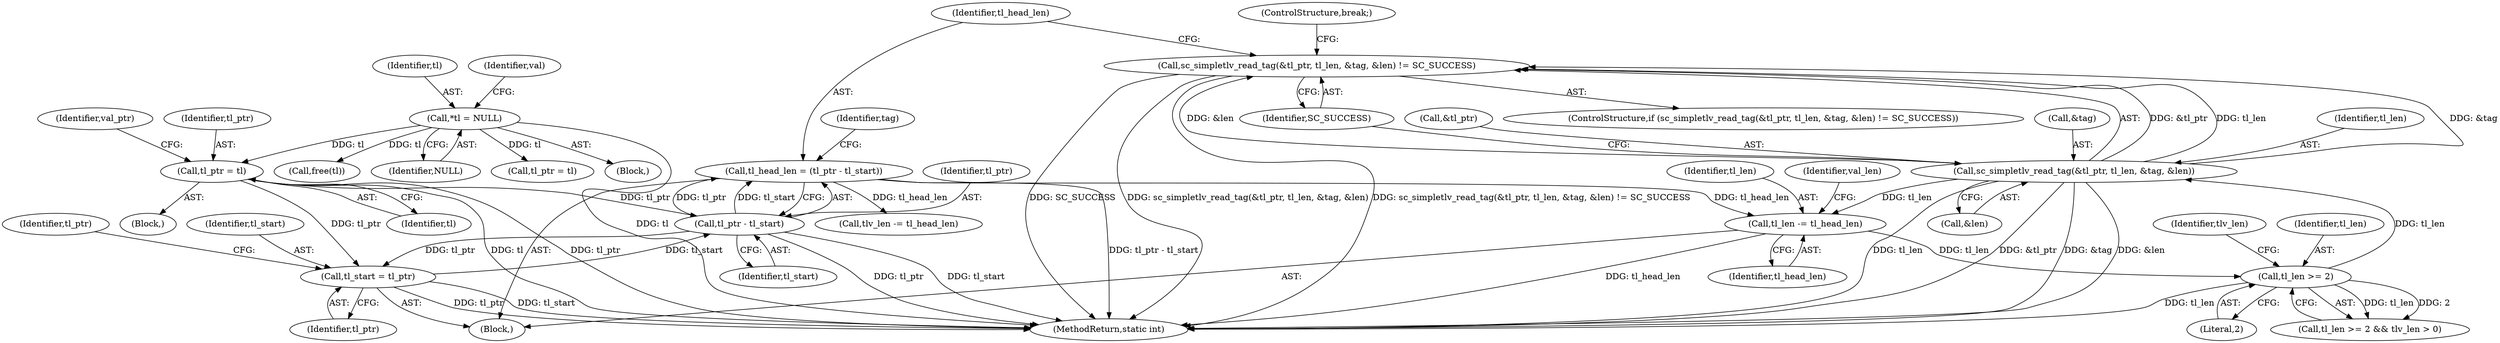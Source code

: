 digraph "0_OpenSC_8fe377e93b4b56060e5bbfb6f3142ceaeca744fa_3@API" {
"1000344" [label="(Call,sc_simpletlv_read_tag(&tl_ptr, tl_len, &tag, &len) != SC_SUCCESS)"];
"1000345" [label="(Call,sc_simpletlv_read_tag(&tl_ptr, tl_len, &tag, &len))"];
"1000318" [label="(Call,tl_len >= 2)"];
"1000370" [label="(Call,tl_len -= tl_head_len)"];
"1000355" [label="(Call,tl_head_len = (tl_ptr - tl_start))"];
"1000357" [label="(Call,tl_ptr - tl_start)"];
"1000305" [label="(Call,tl_ptr = tl)"];
"1000127" [label="(Call,*tl = NULL)"];
"1000340" [label="(Call,tl_start = tl_ptr)"];
"1000322" [label="(Identifier,tlv_len)"];
"1000116" [label="(Block,)"];
"1000305" [label="(Call,tl_ptr = tl)"];
"1000307" [label="(Identifier,tl)"];
"1000359" [label="(Identifier,tl_start)"];
"1000371" [label="(Identifier,tl_len)"];
"1000353" [label="(Identifier,SC_SUCCESS)"];
"1000128" [label="(Identifier,tl)"];
"1000318" [label="(Call,tl_len >= 2)"];
"1000375" [label="(Identifier,val_len)"];
"1000345" [label="(Call,sc_simpletlv_read_tag(&tl_ptr, tl_len, &tag, &len))"];
"1000367" [label="(Call,tlv_len -= tl_head_len)"];
"1000342" [label="(Identifier,tl_ptr)"];
"1000341" [label="(Identifier,tl_start)"];
"1000346" [label="(Call,&tl_ptr)"];
"1000621" [label="(Call,free(tl))"];
"1000319" [label="(Identifier,tl_len)"];
"1000340" [label="(Call,tl_start = tl_ptr)"];
"1000317" [label="(Call,tl_len >= 2 && tlv_len > 0)"];
"1000355" [label="(Call,tl_head_len = (tl_ptr - tl_start))"];
"1000414" [label="(Call,tl_ptr = tl)"];
"1000372" [label="(Identifier,tl_head_len)"];
"1000370" [label="(Call,tl_len -= tl_head_len)"];
"1000310" [label="(Identifier,val_ptr)"];
"1000349" [label="(Call,&tag)"];
"1000633" [label="(MethodReturn,static int)"];
"1000344" [label="(Call,sc_simpletlv_read_tag(&tl_ptr, tl_len, &tag, &len) != SC_SUCCESS)"];
"1000347" [label="(Identifier,tl_ptr)"];
"1000304" [label="(Block,)"];
"1000361" [label="(Identifier,tag)"];
"1000339" [label="(Block,)"];
"1000132" [label="(Identifier,val)"];
"1000357" [label="(Call,tl_ptr - tl_start)"];
"1000348" [label="(Identifier,tl_len)"];
"1000127" [label="(Call,*tl = NULL)"];
"1000306" [label="(Identifier,tl_ptr)"];
"1000129" [label="(Identifier,NULL)"];
"1000343" [label="(ControlStructure,if (sc_simpletlv_read_tag(&tl_ptr, tl_len, &tag, &len) != SC_SUCCESS))"];
"1000351" [label="(Call,&len)"];
"1000320" [label="(Literal,2)"];
"1000354" [label="(ControlStructure,break;)"];
"1000358" [label="(Identifier,tl_ptr)"];
"1000356" [label="(Identifier,tl_head_len)"];
"1000344" -> "1000343"  [label="AST: "];
"1000344" -> "1000353"  [label="CFG: "];
"1000345" -> "1000344"  [label="AST: "];
"1000353" -> "1000344"  [label="AST: "];
"1000354" -> "1000344"  [label="CFG: "];
"1000356" -> "1000344"  [label="CFG: "];
"1000344" -> "1000633"  [label="DDG: sc_simpletlv_read_tag(&tl_ptr, tl_len, &tag, &len) != SC_SUCCESS"];
"1000344" -> "1000633"  [label="DDG: SC_SUCCESS"];
"1000344" -> "1000633"  [label="DDG: sc_simpletlv_read_tag(&tl_ptr, tl_len, &tag, &len)"];
"1000345" -> "1000344"  [label="DDG: &tl_ptr"];
"1000345" -> "1000344"  [label="DDG: tl_len"];
"1000345" -> "1000344"  [label="DDG: &tag"];
"1000345" -> "1000344"  [label="DDG: &len"];
"1000345" -> "1000351"  [label="CFG: "];
"1000346" -> "1000345"  [label="AST: "];
"1000348" -> "1000345"  [label="AST: "];
"1000349" -> "1000345"  [label="AST: "];
"1000351" -> "1000345"  [label="AST: "];
"1000353" -> "1000345"  [label="CFG: "];
"1000345" -> "1000633"  [label="DDG: &tag"];
"1000345" -> "1000633"  [label="DDG: &len"];
"1000345" -> "1000633"  [label="DDG: tl_len"];
"1000345" -> "1000633"  [label="DDG: &tl_ptr"];
"1000318" -> "1000345"  [label="DDG: tl_len"];
"1000345" -> "1000370"  [label="DDG: tl_len"];
"1000318" -> "1000317"  [label="AST: "];
"1000318" -> "1000320"  [label="CFG: "];
"1000319" -> "1000318"  [label="AST: "];
"1000320" -> "1000318"  [label="AST: "];
"1000322" -> "1000318"  [label="CFG: "];
"1000317" -> "1000318"  [label="CFG: "];
"1000318" -> "1000633"  [label="DDG: tl_len"];
"1000318" -> "1000317"  [label="DDG: tl_len"];
"1000318" -> "1000317"  [label="DDG: 2"];
"1000370" -> "1000318"  [label="DDG: tl_len"];
"1000370" -> "1000339"  [label="AST: "];
"1000370" -> "1000372"  [label="CFG: "];
"1000371" -> "1000370"  [label="AST: "];
"1000372" -> "1000370"  [label="AST: "];
"1000375" -> "1000370"  [label="CFG: "];
"1000370" -> "1000633"  [label="DDG: tl_head_len"];
"1000355" -> "1000370"  [label="DDG: tl_head_len"];
"1000355" -> "1000339"  [label="AST: "];
"1000355" -> "1000357"  [label="CFG: "];
"1000356" -> "1000355"  [label="AST: "];
"1000357" -> "1000355"  [label="AST: "];
"1000361" -> "1000355"  [label="CFG: "];
"1000355" -> "1000633"  [label="DDG: tl_ptr - tl_start"];
"1000357" -> "1000355"  [label="DDG: tl_ptr"];
"1000357" -> "1000355"  [label="DDG: tl_start"];
"1000355" -> "1000367"  [label="DDG: tl_head_len"];
"1000357" -> "1000359"  [label="CFG: "];
"1000358" -> "1000357"  [label="AST: "];
"1000359" -> "1000357"  [label="AST: "];
"1000357" -> "1000633"  [label="DDG: tl_ptr"];
"1000357" -> "1000633"  [label="DDG: tl_start"];
"1000357" -> "1000340"  [label="DDG: tl_ptr"];
"1000305" -> "1000357"  [label="DDG: tl_ptr"];
"1000340" -> "1000357"  [label="DDG: tl_start"];
"1000305" -> "1000304"  [label="AST: "];
"1000305" -> "1000307"  [label="CFG: "];
"1000306" -> "1000305"  [label="AST: "];
"1000307" -> "1000305"  [label="AST: "];
"1000310" -> "1000305"  [label="CFG: "];
"1000305" -> "1000633"  [label="DDG: tl"];
"1000305" -> "1000633"  [label="DDG: tl_ptr"];
"1000127" -> "1000305"  [label="DDG: tl"];
"1000305" -> "1000340"  [label="DDG: tl_ptr"];
"1000127" -> "1000116"  [label="AST: "];
"1000127" -> "1000129"  [label="CFG: "];
"1000128" -> "1000127"  [label="AST: "];
"1000129" -> "1000127"  [label="AST: "];
"1000132" -> "1000127"  [label="CFG: "];
"1000127" -> "1000633"  [label="DDG: tl"];
"1000127" -> "1000414"  [label="DDG: tl"];
"1000127" -> "1000621"  [label="DDG: tl"];
"1000340" -> "1000339"  [label="AST: "];
"1000340" -> "1000342"  [label="CFG: "];
"1000341" -> "1000340"  [label="AST: "];
"1000342" -> "1000340"  [label="AST: "];
"1000347" -> "1000340"  [label="CFG: "];
"1000340" -> "1000633"  [label="DDG: tl_ptr"];
"1000340" -> "1000633"  [label="DDG: tl_start"];
}
